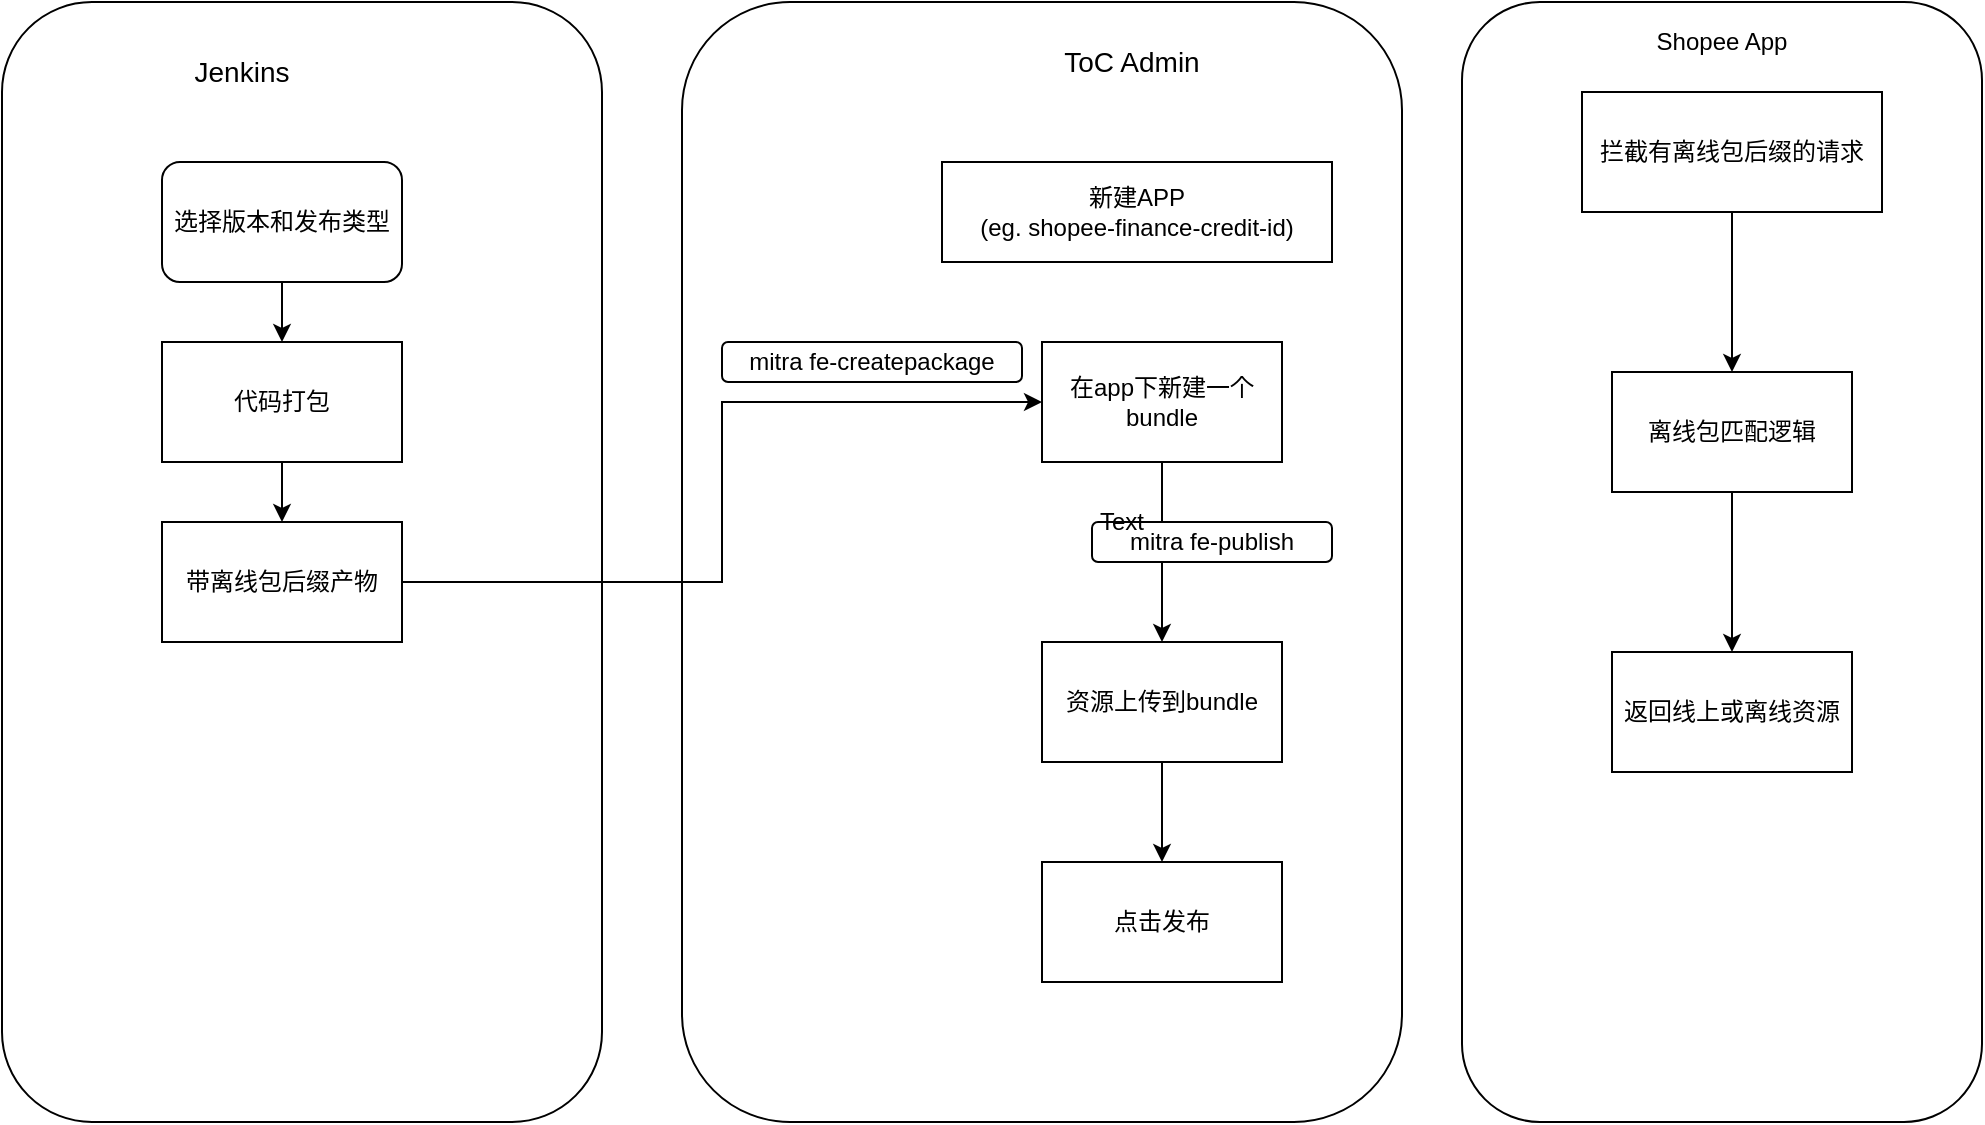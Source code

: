 <mxfile version="13.6.0" type="github">
  <diagram id="eiAgZ4NPhMDnj-uZ2YI9" name="Page-1">
    <mxGraphModel dx="1426" dy="771" grid="1" gridSize="10" guides="1" tooltips="1" connect="1" arrows="1" fold="1" page="1" pageScale="1" pageWidth="1654" pageHeight="2336" math="0" shadow="0">
      <root>
        <mxCell id="0" />
        <mxCell id="1" parent="0" />
        <mxCell id="exzSyw8KwICSEQk-Rghd-21" value="" style="rounded=1;whiteSpace=wrap;html=1;" vertex="1" parent="1">
          <mxGeometry x="80" y="70" width="300" height="560" as="geometry" />
        </mxCell>
        <mxCell id="exzSyw8KwICSEQk-Rghd-1" value="" style="rounded=1;whiteSpace=wrap;html=1;" vertex="1" parent="1">
          <mxGeometry x="420" y="70" width="360" height="560" as="geometry" />
        </mxCell>
        <mxCell id="exzSyw8KwICSEQk-Rghd-2" value="新建APP&lt;br&gt;(eg. shopee-finance-credit-id)" style="rounded=0;whiteSpace=wrap;html=1;" vertex="1" parent="1">
          <mxGeometry x="550" y="150" width="195" height="50" as="geometry" />
        </mxCell>
        <mxCell id="exzSyw8KwICSEQk-Rghd-3" value="&lt;font style=&quot;font-size: 14px&quot;&gt;ToC Admin&lt;/font&gt;" style="text;html=1;strokeColor=none;fillColor=none;align=center;verticalAlign=middle;whiteSpace=wrap;rounded=0;" vertex="1" parent="1">
          <mxGeometry x="570" y="90" width="150" height="20" as="geometry" />
        </mxCell>
        <mxCell id="exzSyw8KwICSEQk-Rghd-8" value="" style="edgeStyle=orthogonalEdgeStyle;rounded=0;orthogonalLoop=1;jettySize=auto;html=1;exitX=1;exitY=0.5;exitDx=0;exitDy=0;entryX=0;entryY=0.5;entryDx=0;entryDy=0;" edge="1" parent="1" source="exzSyw8KwICSEQk-Rghd-34" target="exzSyw8KwICSEQk-Rghd-7">
          <mxGeometry relative="1" as="geometry" />
        </mxCell>
        <mxCell id="exzSyw8KwICSEQk-Rghd-35" value="" style="edgeStyle=orthogonalEdgeStyle;rounded=0;orthogonalLoop=1;jettySize=auto;html=1;" edge="1" parent="1" source="exzSyw8KwICSEQk-Rghd-5" target="exzSyw8KwICSEQk-Rghd-34">
          <mxGeometry relative="1" as="geometry" />
        </mxCell>
        <mxCell id="exzSyw8KwICSEQk-Rghd-5" value="代码打包" style="rounded=0;whiteSpace=wrap;html=1;" vertex="1" parent="1">
          <mxGeometry x="160" y="240" width="120" height="60" as="geometry" />
        </mxCell>
        <mxCell id="exzSyw8KwICSEQk-Rghd-10" value="" style="edgeStyle=orthogonalEdgeStyle;rounded=0;orthogonalLoop=1;jettySize=auto;html=1;" edge="1" parent="1" source="exzSyw8KwICSEQk-Rghd-7" target="exzSyw8KwICSEQk-Rghd-9">
          <mxGeometry relative="1" as="geometry" />
        </mxCell>
        <mxCell id="exzSyw8KwICSEQk-Rghd-7" value="在app下新建一个bundle" style="whiteSpace=wrap;html=1;rounded=0;" vertex="1" parent="1">
          <mxGeometry x="600" y="240" width="120" height="60" as="geometry" />
        </mxCell>
        <mxCell id="exzSyw8KwICSEQk-Rghd-12" value="" style="edgeStyle=orthogonalEdgeStyle;rounded=0;orthogonalLoop=1;jettySize=auto;html=1;" edge="1" parent="1" source="exzSyw8KwICSEQk-Rghd-9" target="exzSyw8KwICSEQk-Rghd-11">
          <mxGeometry relative="1" as="geometry" />
        </mxCell>
        <mxCell id="exzSyw8KwICSEQk-Rghd-9" value="资源上传到bundle" style="whiteSpace=wrap;html=1;rounded=0;" vertex="1" parent="1">
          <mxGeometry x="600" y="390" width="120" height="60" as="geometry" />
        </mxCell>
        <mxCell id="exzSyw8KwICSEQk-Rghd-11" value="点击发布" style="whiteSpace=wrap;html=1;rounded=0;" vertex="1" parent="1">
          <mxGeometry x="600" y="500" width="120" height="60" as="geometry" />
        </mxCell>
        <mxCell id="exzSyw8KwICSEQk-Rghd-13" value="" style="rounded=1;whiteSpace=wrap;html=1;" vertex="1" parent="1">
          <mxGeometry x="810" y="70" width="260" height="560" as="geometry" />
        </mxCell>
        <mxCell id="exzSyw8KwICSEQk-Rghd-14" value="Shopee App" style="text;html=1;strokeColor=none;fillColor=none;align=center;verticalAlign=middle;whiteSpace=wrap;rounded=0;" vertex="1" parent="1">
          <mxGeometry x="880" y="80" width="120" height="20" as="geometry" />
        </mxCell>
        <mxCell id="exzSyw8KwICSEQk-Rghd-17" value="" style="edgeStyle=orthogonalEdgeStyle;rounded=0;orthogonalLoop=1;jettySize=auto;html=1;" edge="1" parent="1" source="exzSyw8KwICSEQk-Rghd-15" target="exzSyw8KwICSEQk-Rghd-16">
          <mxGeometry relative="1" as="geometry" />
        </mxCell>
        <mxCell id="exzSyw8KwICSEQk-Rghd-15" value="拦截有离线包后缀的请求" style="rounded=0;whiteSpace=wrap;html=1;" vertex="1" parent="1">
          <mxGeometry x="870" y="115" width="150" height="60" as="geometry" />
        </mxCell>
        <mxCell id="exzSyw8KwICSEQk-Rghd-19" value="" style="edgeStyle=orthogonalEdgeStyle;rounded=0;orthogonalLoop=1;jettySize=auto;html=1;" edge="1" parent="1" source="exzSyw8KwICSEQk-Rghd-16" target="exzSyw8KwICSEQk-Rghd-18">
          <mxGeometry relative="1" as="geometry" />
        </mxCell>
        <mxCell id="exzSyw8KwICSEQk-Rghd-16" value="离线包匹配逻辑" style="whiteSpace=wrap;html=1;rounded=0;" vertex="1" parent="1">
          <mxGeometry x="885" y="255" width="120" height="60" as="geometry" />
        </mxCell>
        <mxCell id="exzSyw8KwICSEQk-Rghd-18" value="返回线上或离线资源" style="whiteSpace=wrap;html=1;rounded=0;" vertex="1" parent="1">
          <mxGeometry x="885" y="395" width="120" height="60" as="geometry" />
        </mxCell>
        <mxCell id="exzSyw8KwICSEQk-Rghd-23" value="&lt;font style=&quot;font-size: 14px&quot;&gt;Jenkins&lt;/font&gt;" style="text;html=1;strokeColor=none;fillColor=none;align=center;verticalAlign=middle;whiteSpace=wrap;rounded=0;" vertex="1" parent="1">
          <mxGeometry x="160" y="90" width="80" height="30" as="geometry" />
        </mxCell>
        <mxCell id="exzSyw8KwICSEQk-Rghd-26" value="mitra fe-publish" style="rounded=1;whiteSpace=wrap;html=1;" vertex="1" parent="1">
          <mxGeometry x="625" y="330" width="120" height="20" as="geometry" />
        </mxCell>
        <mxCell id="exzSyw8KwICSEQk-Rghd-28" value="mitra fe-createpackage" style="rounded=1;whiteSpace=wrap;html=1;" vertex="1" parent="1">
          <mxGeometry x="440" y="240" width="150" height="20" as="geometry" />
        </mxCell>
        <mxCell id="exzSyw8KwICSEQk-Rghd-32" value="" style="edgeStyle=orthogonalEdgeStyle;rounded=0;orthogonalLoop=1;jettySize=auto;html=1;" edge="1" parent="1" source="exzSyw8KwICSEQk-Rghd-31" target="exzSyw8KwICSEQk-Rghd-5">
          <mxGeometry relative="1" as="geometry" />
        </mxCell>
        <mxCell id="exzSyw8KwICSEQk-Rghd-31" value="选择版本和发布类型" style="rounded=1;whiteSpace=wrap;html=1;" vertex="1" parent="1">
          <mxGeometry x="160" y="150" width="120" height="60" as="geometry" />
        </mxCell>
        <mxCell id="exzSyw8KwICSEQk-Rghd-34" value="带离线包后缀产物" style="whiteSpace=wrap;html=1;rounded=0;" vertex="1" parent="1">
          <mxGeometry x="160" y="330" width="120" height="60" as="geometry" />
        </mxCell>
        <mxCell id="exzSyw8KwICSEQk-Rghd-36" value="Text" style="text;html=1;strokeColor=none;fillColor=none;align=center;verticalAlign=middle;whiteSpace=wrap;rounded=0;" vertex="1" parent="1">
          <mxGeometry x="620" y="320" width="40" height="20" as="geometry" />
        </mxCell>
      </root>
    </mxGraphModel>
  </diagram>
</mxfile>
